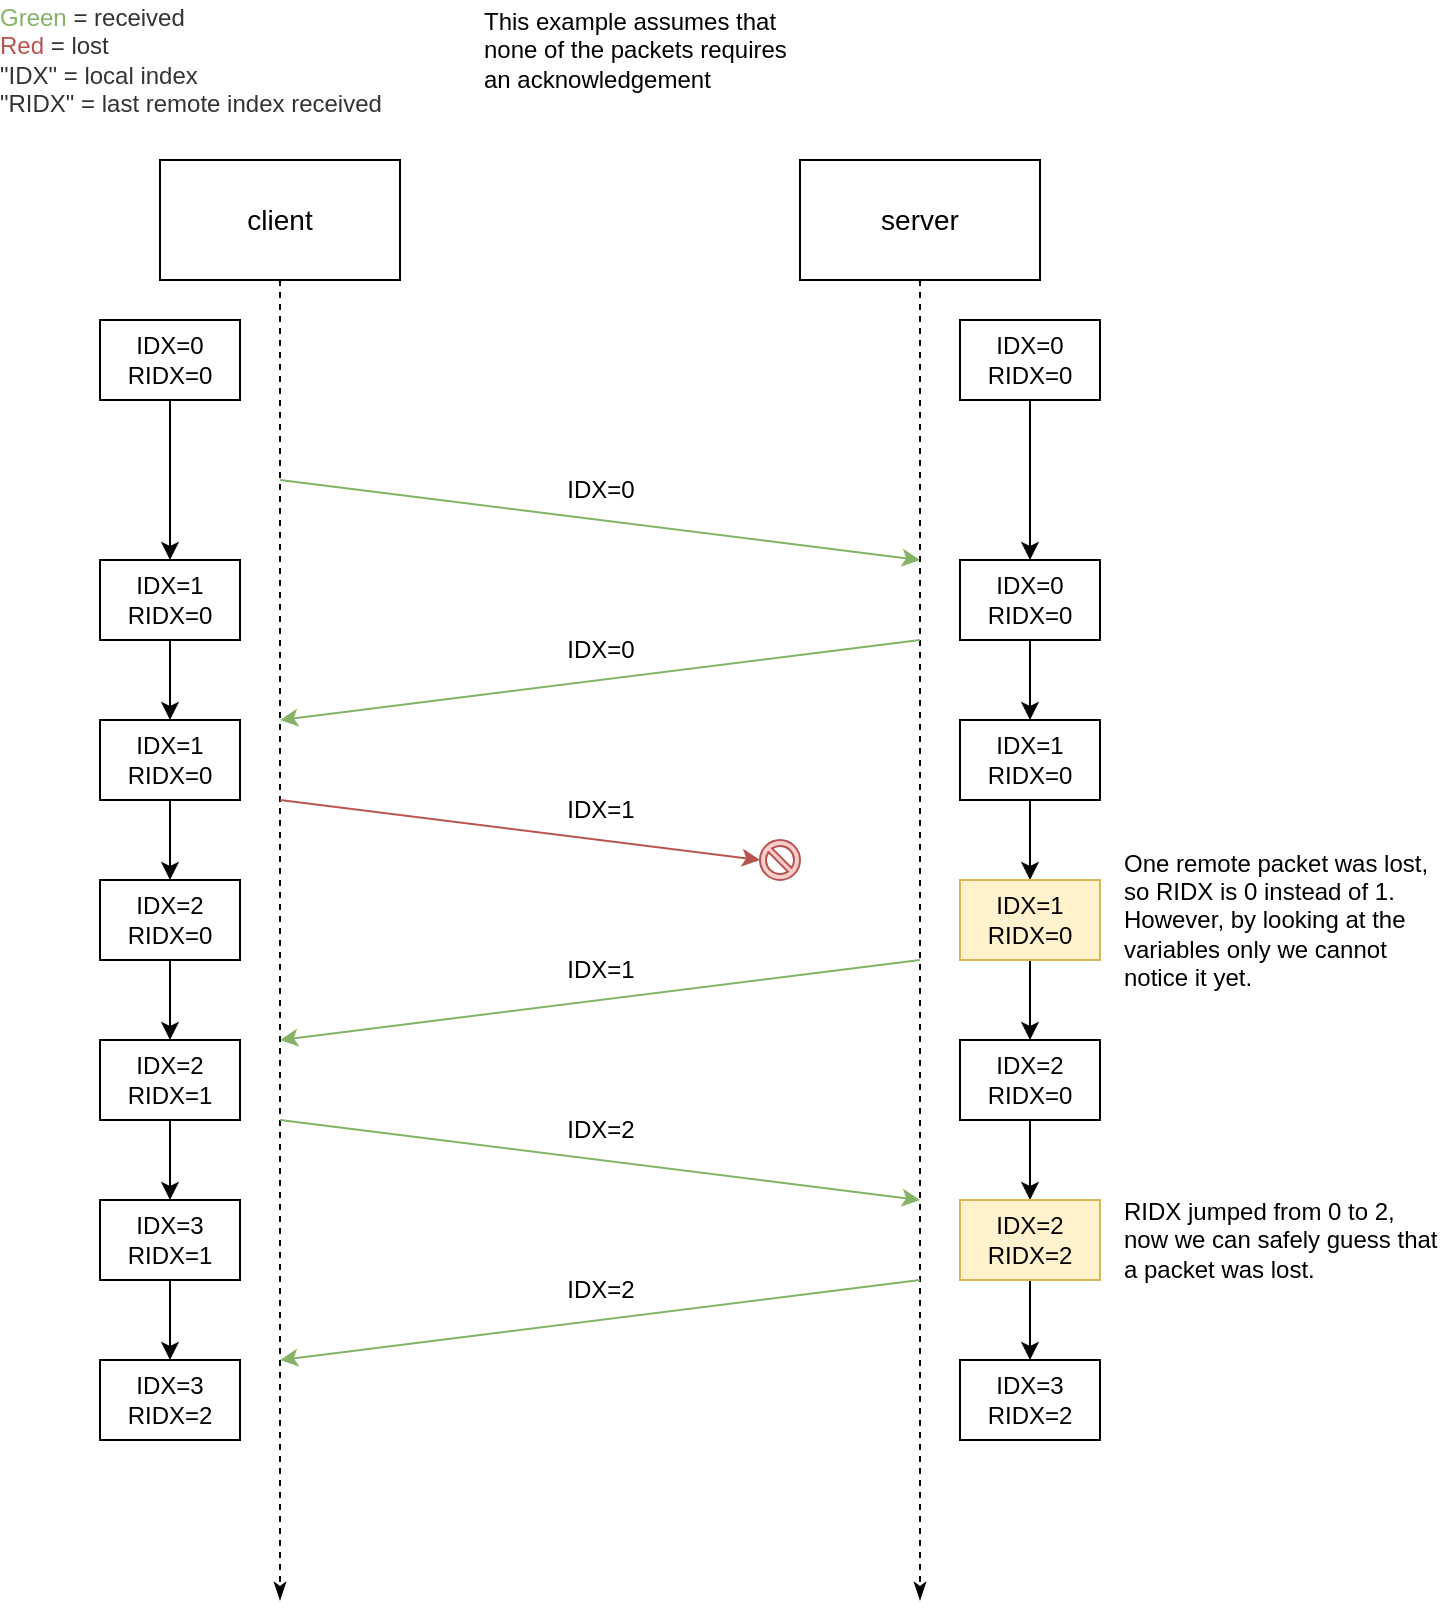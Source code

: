 <mxfile version="20.8.5" type="device"><diagram id="kgpKYQtTHZ0yAKxKKP6v" name="Page-1"><mxGraphModel dx="875" dy="448" grid="1" gridSize="10" guides="1" tooltips="1" connect="1" arrows="1" fold="1" page="1" pageScale="1" pageWidth="850" pageHeight="1100" math="0" shadow="0"><root><mxCell id="0"/><mxCell id="1" parent="0"/><mxCell id="V-5CItaUtUY4keUU_YY9-8" style="edgeStyle=orthogonalEdgeStyle;rounded=0;orthogonalLoop=1;jettySize=auto;html=1;exitX=0.5;exitY=1;exitDx=0;exitDy=0;dashed=1;fontSize=14;endArrow=classicThin;endFill=1;" parent="1" source="V-5CItaUtUY4keUU_YY9-3" edge="1"><mxGeometry relative="1" as="geometry"><mxPoint x="180" y="840" as="targetPoint"/></mxGeometry></mxCell><mxCell id="V-5CItaUtUY4keUU_YY9-3" value="client" style="rounded=0;whiteSpace=wrap;html=1;fontSize=14;" parent="1" vertex="1"><mxGeometry x="120" y="120" width="120" height="60" as="geometry"/></mxCell><mxCell id="V-5CItaUtUY4keUU_YY9-9" style="edgeStyle=orthogonalEdgeStyle;rounded=0;orthogonalLoop=1;jettySize=auto;html=1;exitX=0.5;exitY=1;exitDx=0;exitDy=0;dashed=1;fontSize=14;endArrow=classicThin;endFill=1;" parent="1" source="V-5CItaUtUY4keUU_YY9-4" edge="1"><mxGeometry relative="1" as="geometry"><mxPoint x="500" y="840" as="targetPoint"/></mxGeometry></mxCell><mxCell id="V-5CItaUtUY4keUU_YY9-4" value="server" style="rounded=0;whiteSpace=wrap;html=1;fontSize=14;" parent="1" vertex="1"><mxGeometry x="440" y="120" width="120" height="60" as="geometry"/></mxCell><mxCell id="V-5CItaUtUY4keUU_YY9-20" value="" style="endArrow=classic;html=1;rounded=0;fontSize=14;fillColor=#d5e8d4;strokeColor=#82b366;" parent="1" edge="1"><mxGeometry width="50" height="50" relative="1" as="geometry"><mxPoint x="180" y="280" as="sourcePoint"/><mxPoint x="500" y="320" as="targetPoint"/></mxGeometry></mxCell><mxCell id="V-5CItaUtUY4keUU_YY9-27" value="" style="endArrow=classic;html=1;rounded=0;fontSize=14;fillColor=#d5e8d4;strokeColor=#82b366;" parent="1" edge="1"><mxGeometry width="50" height="50" relative="1" as="geometry"><mxPoint x="500" y="360" as="sourcePoint"/><mxPoint x="180" y="400" as="targetPoint"/></mxGeometry></mxCell><mxCell id="V-5CItaUtUY4keUU_YY9-30" value="" style="endArrow=classic;html=1;rounded=0;fontSize=14;fillColor=#f8cecc;strokeColor=#b85450;" parent="1" edge="1"><mxGeometry width="50" height="50" relative="1" as="geometry"><mxPoint x="180" y="440" as="sourcePoint"/><mxPoint x="420" y="470" as="targetPoint"/></mxGeometry></mxCell><mxCell id="3WqsEe67K697nWL0NdJi-2" value="&lt;font color=&quot;#82b366&quot;&gt;Green&lt;/font&gt; = received&lt;br&gt;&lt;font color=&quot;#b85450&quot;&gt;Red&lt;/font&gt; = lost&lt;br&gt;&quot;IDX&quot; = local index&lt;br&gt;&quot;RIDX&quot; = last remote index received" style="text;html=1;align=left;verticalAlign=middle;whiteSpace=wrap;rounded=0;spacingLeft=0;spacing=0;strokeColor=none;fillColor=none;fontColor=#333333;" parent="1" vertex="1"><mxGeometry x="40" y="40" width="190" height="60" as="geometry"/></mxCell><mxCell id="3WqsEe67K697nWL0NdJi-7" value="" style="endArrow=classic;html=1;rounded=0;fontSize=14;fillColor=#d5e8d4;strokeColor=#82b366;" parent="1" edge="1"><mxGeometry width="50" height="50" relative="1" as="geometry"><mxPoint x="500" y="520" as="sourcePoint"/><mxPoint x="180" y="560" as="targetPoint"/></mxGeometry></mxCell><mxCell id="3WqsEe67K697nWL0NdJi-13" value="&lt;font color=&quot;#000000&quot;&gt;IDX=0&lt;/font&gt;" style="text;html=1;align=center;verticalAlign=middle;resizable=0;points=[];autosize=1;strokeColor=none;fillColor=none;fontColor=#b85450;" parent="1" vertex="1"><mxGeometry x="310" y="270" width="60" height="30" as="geometry"/></mxCell><mxCell id="3WqsEe67K697nWL0NdJi-16" value="&lt;font color=&quot;#000000&quot;&gt;IDX=0&lt;/font&gt;" style="text;html=1;align=center;verticalAlign=middle;resizable=0;points=[];autosize=1;strokeColor=none;fillColor=none;fontColor=#b85450;" parent="1" vertex="1"><mxGeometry x="310" y="350" width="60" height="30" as="geometry"/></mxCell><mxCell id="3WqsEe67K697nWL0NdJi-17" value="&lt;font color=&quot;#000000&quot;&gt;IDX=1&lt;/font&gt;" style="text;html=1;align=center;verticalAlign=middle;resizable=0;points=[];autosize=1;strokeColor=none;fillColor=none;fontColor=#b85450;" parent="1" vertex="1"><mxGeometry x="310" y="430" width="60" height="30" as="geometry"/></mxCell><mxCell id="3WqsEe67K697nWL0NdJi-18" value="&lt;font color=&quot;#000000&quot;&gt;IDX=1&lt;/font&gt;" style="text;html=1;align=center;verticalAlign=middle;resizable=0;points=[];autosize=1;strokeColor=none;fillColor=none;fontColor=#b85450;" parent="1" vertex="1"><mxGeometry x="310" y="510" width="60" height="30" as="geometry"/></mxCell><mxCell id="3WqsEe67K697nWL0NdJi-38" style="edgeStyle=orthogonalEdgeStyle;rounded=0;orthogonalLoop=1;jettySize=auto;html=1;exitX=0.5;exitY=1;exitDx=0;exitDy=0;entryX=0.5;entryY=0;entryDx=0;entryDy=0;fontFamily=Helvetica;fontSize=12;fontColor=#000000;" parent="1" source="3WqsEe67K697nWL0NdJi-21" target="3WqsEe67K697nWL0NdJi-23" edge="1"><mxGeometry relative="1" as="geometry"/></mxCell><mxCell id="3WqsEe67K697nWL0NdJi-21" value="IDX=0&lt;br&gt;RIDX=0" style="text;html=1;strokeColor=default;fillColor=none;align=center;verticalAlign=middle;whiteSpace=wrap;rounded=0;fontFamily=Helvetica;fontSize=12;fontColor=#000000;" parent="1" vertex="1"><mxGeometry x="90" y="200" width="70" height="40" as="geometry"/></mxCell><mxCell id="3WqsEe67K697nWL0NdJi-39" style="edgeStyle=orthogonalEdgeStyle;rounded=0;orthogonalLoop=1;jettySize=auto;html=1;exitX=0.5;exitY=1;exitDx=0;exitDy=0;entryX=0.5;entryY=0;entryDx=0;entryDy=0;fontFamily=Helvetica;fontSize=12;fontColor=#000000;" parent="1" source="3WqsEe67K697nWL0NdJi-23" target="3WqsEe67K697nWL0NdJi-30" edge="1"><mxGeometry relative="1" as="geometry"/></mxCell><mxCell id="3WqsEe67K697nWL0NdJi-23" value="IDX=1&lt;br&gt;RIDX=0" style="text;html=1;strokeColor=default;fillColor=none;align=center;verticalAlign=middle;whiteSpace=wrap;rounded=0;fontFamily=Helvetica;fontSize=12;fontColor=#000000;" parent="1" vertex="1"><mxGeometry x="90" y="320" width="70" height="40" as="geometry"/></mxCell><mxCell id="3WqsEe67K697nWL0NdJi-41" style="edgeStyle=orthogonalEdgeStyle;rounded=0;orthogonalLoop=1;jettySize=auto;html=1;exitX=0.5;exitY=1;exitDx=0;exitDy=0;entryX=0.5;entryY=0;entryDx=0;entryDy=0;fontFamily=Helvetica;fontSize=12;fontColor=#000000;" parent="1" source="3WqsEe67K697nWL0NdJi-26" target="3WqsEe67K697nWL0NdJi-27" edge="1"><mxGeometry relative="1" as="geometry"/></mxCell><mxCell id="3WqsEe67K697nWL0NdJi-26" value="IDX=0&lt;br&gt;RIDX=0" style="text;html=1;strokeColor=default;fillColor=none;align=center;verticalAlign=middle;whiteSpace=wrap;rounded=0;fontFamily=Helvetica;fontSize=12;fontColor=#000000;" parent="1" vertex="1"><mxGeometry x="520" y="200" width="70" height="40" as="geometry"/></mxCell><mxCell id="3WqsEe67K697nWL0NdJi-42" style="edgeStyle=orthogonalEdgeStyle;rounded=0;orthogonalLoop=1;jettySize=auto;html=1;exitX=0.5;exitY=1;exitDx=0;exitDy=0;entryX=0.5;entryY=0;entryDx=0;entryDy=0;fontFamily=Helvetica;fontSize=12;fontColor=#000000;" parent="1" source="3WqsEe67K697nWL0NdJi-27" target="3WqsEe67K697nWL0NdJi-33" edge="1"><mxGeometry relative="1" as="geometry"/></mxCell><mxCell id="3WqsEe67K697nWL0NdJi-27" value="IDX=0&lt;br&gt;RIDX=0" style="text;html=1;strokeColor=default;fillColor=none;align=center;verticalAlign=middle;whiteSpace=wrap;rounded=0;fontFamily=Helvetica;fontSize=12;fontColor=#000000;" parent="1" vertex="1"><mxGeometry x="520" y="320" width="70" height="40" as="geometry"/></mxCell><mxCell id="3WqsEe67K697nWL0NdJi-40" style="edgeStyle=orthogonalEdgeStyle;rounded=0;orthogonalLoop=1;jettySize=auto;html=1;exitX=0.5;exitY=1;exitDx=0;exitDy=0;entryX=0.5;entryY=0;entryDx=0;entryDy=0;fontFamily=Helvetica;fontSize=12;fontColor=#000000;" parent="1" source="3WqsEe67K697nWL0NdJi-30" target="3WqsEe67K697nWL0NdJi-36" edge="1"><mxGeometry relative="1" as="geometry"/></mxCell><mxCell id="3WqsEe67K697nWL0NdJi-30" value="IDX=1&lt;br&gt;RIDX=0" style="text;html=1;strokeColor=default;fillColor=none;align=center;verticalAlign=middle;whiteSpace=wrap;rounded=0;fontFamily=Helvetica;fontSize=12;fontColor=#000000;" parent="1" vertex="1"><mxGeometry x="90" y="400" width="70" height="40" as="geometry"/></mxCell><mxCell id="3WqsEe67K697nWL0NdJi-43" style="edgeStyle=orthogonalEdgeStyle;rounded=0;orthogonalLoop=1;jettySize=auto;html=1;exitX=0.5;exitY=1;exitDx=0;exitDy=0;entryX=0.5;entryY=0;entryDx=0;entryDy=0;fontFamily=Helvetica;fontSize=12;fontColor=#000000;" parent="1" source="3WqsEe67K697nWL0NdJi-33" target="3WqsEe67K697nWL0NdJi-37" edge="1"><mxGeometry relative="1" as="geometry"/></mxCell><mxCell id="3WqsEe67K697nWL0NdJi-33" value="IDX=1&lt;br&gt;RIDX=0" style="text;html=1;strokeColor=default;fillColor=none;align=center;verticalAlign=middle;whiteSpace=wrap;rounded=0;fontFamily=Helvetica;fontSize=12;fontColor=#000000;" parent="1" vertex="1"><mxGeometry x="520" y="400" width="70" height="40" as="geometry"/></mxCell><mxCell id="3WqsEe67K697nWL0NdJi-47" style="edgeStyle=orthogonalEdgeStyle;rounded=0;orthogonalLoop=1;jettySize=auto;html=1;exitX=0.5;exitY=1;exitDx=0;exitDy=0;entryX=0.5;entryY=0;entryDx=0;entryDy=0;fontFamily=Helvetica;fontSize=12;fontColor=#000000;" parent="1" source="3WqsEe67K697nWL0NdJi-36" target="3WqsEe67K697nWL0NdJi-44" edge="1"><mxGeometry relative="1" as="geometry"/></mxCell><mxCell id="3WqsEe67K697nWL0NdJi-36" value="IDX=2&lt;br&gt;RIDX=0" style="text;html=1;strokeColor=default;fillColor=none;align=center;verticalAlign=middle;whiteSpace=wrap;rounded=0;fontFamily=Helvetica;fontSize=12;fontColor=#000000;" parent="1" vertex="1"><mxGeometry x="90" y="480" width="70" height="40" as="geometry"/></mxCell><mxCell id="3WqsEe67K697nWL0NdJi-46" style="edgeStyle=orthogonalEdgeStyle;rounded=0;orthogonalLoop=1;jettySize=auto;html=1;exitX=0.5;exitY=1;exitDx=0;exitDy=0;entryX=0.5;entryY=0;entryDx=0;entryDy=0;fontFamily=Helvetica;fontSize=12;fontColor=#000000;" parent="1" source="3WqsEe67K697nWL0NdJi-37" target="3WqsEe67K697nWL0NdJi-45" edge="1"><mxGeometry relative="1" as="geometry"/></mxCell><mxCell id="3WqsEe67K697nWL0NdJi-37" value="IDX=1&lt;br&gt;RIDX=0" style="text;html=1;strokeColor=#d6b656;fillColor=#fff2cc;align=center;verticalAlign=middle;whiteSpace=wrap;rounded=0;fontFamily=Helvetica;fontSize=12;" parent="1" vertex="1"><mxGeometry x="520" y="480" width="70" height="40" as="geometry"/></mxCell><mxCell id="q0X4gfIj73w3cO6O_fMM-10" style="edgeStyle=orthogonalEdgeStyle;rounded=0;orthogonalLoop=1;jettySize=auto;html=1;exitX=0.5;exitY=1;exitDx=0;exitDy=0;entryX=0.5;entryY=0;entryDx=0;entryDy=0;" parent="1" source="3WqsEe67K697nWL0NdJi-44" target="q0X4gfIj73w3cO6O_fMM-7" edge="1"><mxGeometry relative="1" as="geometry"/></mxCell><mxCell id="3WqsEe67K697nWL0NdJi-44" value="IDX=2&lt;br&gt;RIDX=1" style="text;html=1;strokeColor=default;fillColor=none;align=center;verticalAlign=middle;whiteSpace=wrap;rounded=0;fontFamily=Helvetica;fontSize=12;fontColor=#000000;" parent="1" vertex="1"><mxGeometry x="90" y="560" width="70" height="40" as="geometry"/></mxCell><mxCell id="q0X4gfIj73w3cO6O_fMM-9" style="edgeStyle=orthogonalEdgeStyle;rounded=0;orthogonalLoop=1;jettySize=auto;html=1;exitX=0.5;exitY=1;exitDx=0;exitDy=0;entryX=0.5;entryY=0;entryDx=0;entryDy=0;" parent="1" source="3WqsEe67K697nWL0NdJi-45" target="q0X4gfIj73w3cO6O_fMM-8" edge="1"><mxGeometry relative="1" as="geometry"/></mxCell><mxCell id="3WqsEe67K697nWL0NdJi-45" value="IDX=2&lt;br&gt;RIDX=0" style="text;html=1;align=center;verticalAlign=middle;whiteSpace=wrap;rounded=0;fontFamily=Helvetica;fontSize=12;strokeColor=default;" parent="1" vertex="1"><mxGeometry x="520" y="560" width="70" height="40" as="geometry"/></mxCell><mxCell id="3WqsEe67K697nWL0NdJi-49" value="" style="verticalLabelPosition=bottom;verticalAlign=top;html=1;shape=mxgraph.basic.no_symbol;strokeColor=#b85450;fontFamily=Helvetica;fontSize=12;fillColor=#f8cecc;" parent="1" vertex="1"><mxGeometry x="420" y="460" width="20" height="20" as="geometry"/></mxCell><mxCell id="3WqsEe67K697nWL0NdJi-51" value="One remote packet was lost, so RIDX is 0 instead of 1. However, by looking at the variables only we cannot notice it yet." style="text;html=1;align=left;verticalAlign=middle;whiteSpace=wrap;rounded=0;fontFamily=Helvetica;fontSize=12;fillColor=none;strokeColor=none;" parent="1" vertex="1"><mxGeometry x="600" y="465" width="160" height="70" as="geometry"/></mxCell><mxCell id="q0X4gfIj73w3cO6O_fMM-2" value="This example assumes that none of the packets requires an acknowledgement" style="text;html=1;strokeColor=none;fillColor=none;align=left;verticalAlign=middle;whiteSpace=wrap;rounded=0;" parent="1" vertex="1"><mxGeometry x="280" y="40" width="160" height="50" as="geometry"/></mxCell><mxCell id="q0X4gfIj73w3cO6O_fMM-3" value="" style="endArrow=classic;html=1;rounded=0;fontSize=14;fillColor=#d5e8d4;strokeColor=#82b366;" parent="1" edge="1"><mxGeometry width="50" height="50" relative="1" as="geometry"><mxPoint x="180" y="600" as="sourcePoint"/><mxPoint x="500" y="640" as="targetPoint"/></mxGeometry></mxCell><mxCell id="q0X4gfIj73w3cO6O_fMM-4" value="&lt;font color=&quot;#000000&quot;&gt;IDX=2&lt;/font&gt;" style="text;html=1;align=center;verticalAlign=middle;resizable=0;points=[];autosize=1;strokeColor=none;fillColor=none;fontColor=#b85450;" parent="1" vertex="1"><mxGeometry x="310" y="590" width="60" height="30" as="geometry"/></mxCell><mxCell id="q0X4gfIj73w3cO6O_fMM-5" value="" style="endArrow=classic;html=1;rounded=0;fontSize=14;fillColor=#d5e8d4;strokeColor=#82b366;" parent="1" edge="1"><mxGeometry width="50" height="50" relative="1" as="geometry"><mxPoint x="500" y="680" as="sourcePoint"/><mxPoint x="180" y="720" as="targetPoint"/></mxGeometry></mxCell><mxCell id="q0X4gfIj73w3cO6O_fMM-6" value="&lt;font color=&quot;#000000&quot;&gt;IDX=2&lt;/font&gt;" style="text;html=1;align=center;verticalAlign=middle;resizable=0;points=[];autosize=1;strokeColor=none;fillColor=none;fontColor=#b85450;" parent="1" vertex="1"><mxGeometry x="310" y="670" width="60" height="30" as="geometry"/></mxCell><mxCell id="q0X4gfIj73w3cO6O_fMM-13" style="edgeStyle=orthogonalEdgeStyle;rounded=0;orthogonalLoop=1;jettySize=auto;html=1;exitX=0.5;exitY=1;exitDx=0;exitDy=0;entryX=0.5;entryY=0;entryDx=0;entryDy=0;" parent="1" source="q0X4gfIj73w3cO6O_fMM-7" target="q0X4gfIj73w3cO6O_fMM-11" edge="1"><mxGeometry relative="1" as="geometry"/></mxCell><mxCell id="q0X4gfIj73w3cO6O_fMM-7" value="IDX=3&lt;br&gt;RIDX=1" style="text;html=1;strokeColor=default;fillColor=none;align=center;verticalAlign=middle;whiteSpace=wrap;rounded=0;fontFamily=Helvetica;fontSize=12;fontColor=#000000;" parent="1" vertex="1"><mxGeometry x="90" y="640" width="70" height="40" as="geometry"/></mxCell><mxCell id="q0X4gfIj73w3cO6O_fMM-14" style="edgeStyle=orthogonalEdgeStyle;rounded=0;orthogonalLoop=1;jettySize=auto;html=1;exitX=0.5;exitY=1;exitDx=0;exitDy=0;entryX=0.5;entryY=0;entryDx=0;entryDy=0;" parent="1" source="q0X4gfIj73w3cO6O_fMM-8" target="q0X4gfIj73w3cO6O_fMM-12" edge="1"><mxGeometry relative="1" as="geometry"/></mxCell><mxCell id="q0X4gfIj73w3cO6O_fMM-8" value="IDX=2&lt;br&gt;RIDX=2" style="text;html=1;strokeColor=#d6b656;fillColor=#fff2cc;align=center;verticalAlign=middle;whiteSpace=wrap;rounded=0;fontFamily=Helvetica;fontSize=12;" parent="1" vertex="1"><mxGeometry x="520" y="640" width="70" height="40" as="geometry"/></mxCell><mxCell id="q0X4gfIj73w3cO6O_fMM-11" value="IDX=3&lt;br&gt;RIDX=2" style="text;html=1;strokeColor=default;fillColor=none;align=center;verticalAlign=middle;whiteSpace=wrap;rounded=0;fontFamily=Helvetica;fontSize=12;fontColor=#000000;" parent="1" vertex="1"><mxGeometry x="90" y="720" width="70" height="40" as="geometry"/></mxCell><mxCell id="q0X4gfIj73w3cO6O_fMM-12" value="IDX=3&lt;br&gt;RIDX=2" style="text;html=1;strokeColor=default;fillColor=none;align=center;verticalAlign=middle;whiteSpace=wrap;rounded=0;fontFamily=Helvetica;fontSize=12;fontColor=#000000;" parent="1" vertex="1"><mxGeometry x="520" y="720" width="70" height="40" as="geometry"/></mxCell><mxCell id="q0X4gfIj73w3cO6O_fMM-15" value="RIDX jumped from 0 to 2, now we can safely guess that a packet was lost." style="text;html=1;strokeColor=none;fillColor=none;align=left;verticalAlign=middle;whiteSpace=wrap;rounded=0;" parent="1" vertex="1"><mxGeometry x="600" y="635" width="160" height="50" as="geometry"/></mxCell></root></mxGraphModel></diagram></mxfile>
